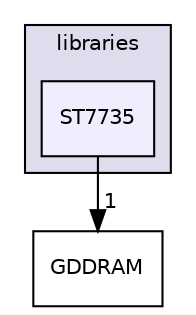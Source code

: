 digraph "libraries/ST7735" {
  compound=true
  node [ fontsize="10", fontname="Helvetica"];
  edge [ labelfontsize="10", labelfontname="Helvetica"];
  subgraph clusterdir_bc0718b08fb2015b8e59c47b2805f60c {
    graph [ bgcolor="#ddddee", pencolor="black", label="libraries" fontname="Helvetica", fontsize="10", URL="dir_bc0718b08fb2015b8e59c47b2805f60c.html"]
  dir_176d0d824d870eb0f133497c72fb1d01 [shape=box, label="ST7735", style="filled", fillcolor="#eeeeff", pencolor="black", URL="dir_176d0d824d870eb0f133497c72fb1d01.html"];
  }
  dir_9f1ae1ba96febc7ded94085fe35720dd [shape=box label="GDDRAM" URL="dir_9f1ae1ba96febc7ded94085fe35720dd.html"];
  dir_176d0d824d870eb0f133497c72fb1d01->dir_9f1ae1ba96febc7ded94085fe35720dd [headlabel="1", labeldistance=1.5 headhref="dir_000077_000040.html"];
}
